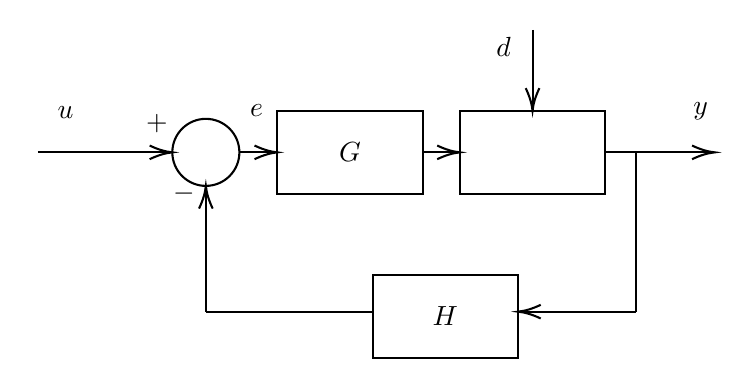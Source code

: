 
	
	\tikzset{every picture/.style={line width=0.75pt}} %set default line width to 0.75pt        
	
	\begin{tikzpicture}[x=0.75pt,y=0.75pt,yscale=-1,xscale=1]
	%uncomment if require: \path (0,300); %set diagram left start at 0, and has height of 300
	
	%Shape: Rectangle [id:dp8002427712904623] 
	\draw   (280.5,107) -- (350.5,107) -- (350.5,147) -- (280.5,147) -- cycle ;
	%Straight Lines [id:da652142321436137] 
	\draw    (262.25,127) -- (278.5,127) ;
	\draw [shift={(280.5,127)}, rotate = 180] [color={rgb, 255:red, 0; green, 0; blue, 0 }  ][line width=0.75]    (10.93,-3.29) .. controls (6.95,-1.4) and (3.31,-0.3) .. (0,0) .. controls (3.31,0.3) and (6.95,1.4) .. (10.93,3.29)   ;
	
	%Straight Lines [id:da980428882327369] 
	\draw    (438.5,127) -- (489.3,127) ;
	\draw [shift={(491.3,127)}, rotate = 180] [color={rgb, 255:red, 0; green, 0; blue, 0 }  ][line width=0.75]    (10.93,-3.29) .. controls (6.95,-1.4) and (3.31,-0.3) .. (0,0) .. controls (3.31,0.3) and (6.95,1.4) .. (10.93,3.29)   ;
	
	%Flowchart: Connector [id:dp7103967563362967] 
	\draw   (229.95,127) .. controls (229.95,118.08) and (237.18,110.85) .. (246.1,110.85) .. controls (255.02,110.85) and (262.25,118.08) .. (262.25,127) .. controls (262.25,135.92) and (255.02,143.15) .. (246.1,143.15) .. controls (237.18,143.15) and (229.95,135.92) .. (229.95,127) -- cycle ;
	%Straight Lines [id:da39229442705370654] 
	\draw    (165.2,127) -- (227.95,127) ;
	\draw [shift={(229.95,127)}, rotate = 180] [color={rgb, 255:red, 0; green, 0; blue, 0 }  ][line width=0.75]    (10.93,-3.29) .. controls (6.95,-1.4) and (3.31,-0.3) .. (0,0) .. controls (3.31,0.3) and (6.95,1.4) .. (10.93,3.29)   ;
	
	%Straight Lines [id:da7835139153281818] 
	\draw    (246.1,203.75) -- (246.1,145.15) ;
	\draw [shift={(246.1,143.15)}, rotate = 450] [color={rgb, 255:red, 0; green, 0; blue, 0 }  ][line width=0.75]    (10.93,-3.29) .. controls (6.95,-1.4) and (3.31,-0.3) .. (0,0) .. controls (3.31,0.3) and (6.95,1.4) .. (10.93,3.29)   ;
	
	%Shape: Rectangle [id:dp14775199124860605] 
	\draw   (326.5,186) -- (396.5,186) -- (396.5,226) -- (326.5,226) -- cycle ;
	%Straight Lines [id:da3771415417056869] 
	\draw    (246.1,203.75) -- (326.3,203.75) ;
	
	
	%Straight Lines [id:da585328914471497] 
	\draw    (398.5,203.75) -- (453.3,203.75) ;
	
	\draw [shift={(396.5,203.75)}, rotate = 0] [color={rgb, 255:red, 0; green, 0; blue, 0 }  ][line width=0.75]    (10.93,-3.29) .. controls (6.95,-1.4) and (3.31,-0.3) .. (0,0) .. controls (3.31,0.3) and (6.95,1.4) .. (10.93,3.29)   ;
	%Straight Lines [id:da29894491742670404] 
	\draw    (453.3,127) -- (453.3,203.75) ;
	
	
	%Shape: Rectangle [id:dp719324064196792] 
	\draw   (368.5,107) -- (438.5,107) -- (438.5,147) -- (368.5,147) -- cycle ;
	%Straight Lines [id:da3308344355409414] 
	\draw    (350.5,127) -- (366.5,127) ;
	\draw [shift={(368.5,127)}, rotate = 180] [color={rgb, 255:red, 0; green, 0; blue, 0 }  ][line width=0.75]    (10.93,-3.29) .. controls (6.95,-1.4) and (3.31,-0.3) .. (0,0) .. controls (3.31,0.3) and (6.95,1.4) .. (10.93,3.29)   ;
	
	%Straight Lines [id:da19666294752409486] 
	\draw    (403.5,68) -- (403.5,105) ;
	\draw [shift={(403.5,107)}, rotate = 270] [color={rgb, 255:red, 0; green, 0; blue, 0 }  ][line width=0.75]    (10.93,-3.29) .. controls (6.95,-1.4) and (3.31,-0.3) .. (0,0) .. controls (3.31,0.3) and (6.95,1.4) .. (10.93,3.29)   ;
	
	
	% Text Node
	\draw (315.5,127) node   {$G$};
	% Text Node
	\draw (361.5,206) node   {$H$};
	% Text Node
	\draw (270.5,107) node   {$e$};
	% Text Node
	\draw (484.5,107) node   {$y$};
	% Text Node
	\draw (222.5,113) node   {$+$};
	% Text Node
	\draw (235.5,147) node   {$-$};
	% Text Node
	\draw (178.5,108) node   {$u$};
	% Text Node
	\draw (389.5,76) node   {$d$};
	
	
	\end{tikzpicture}